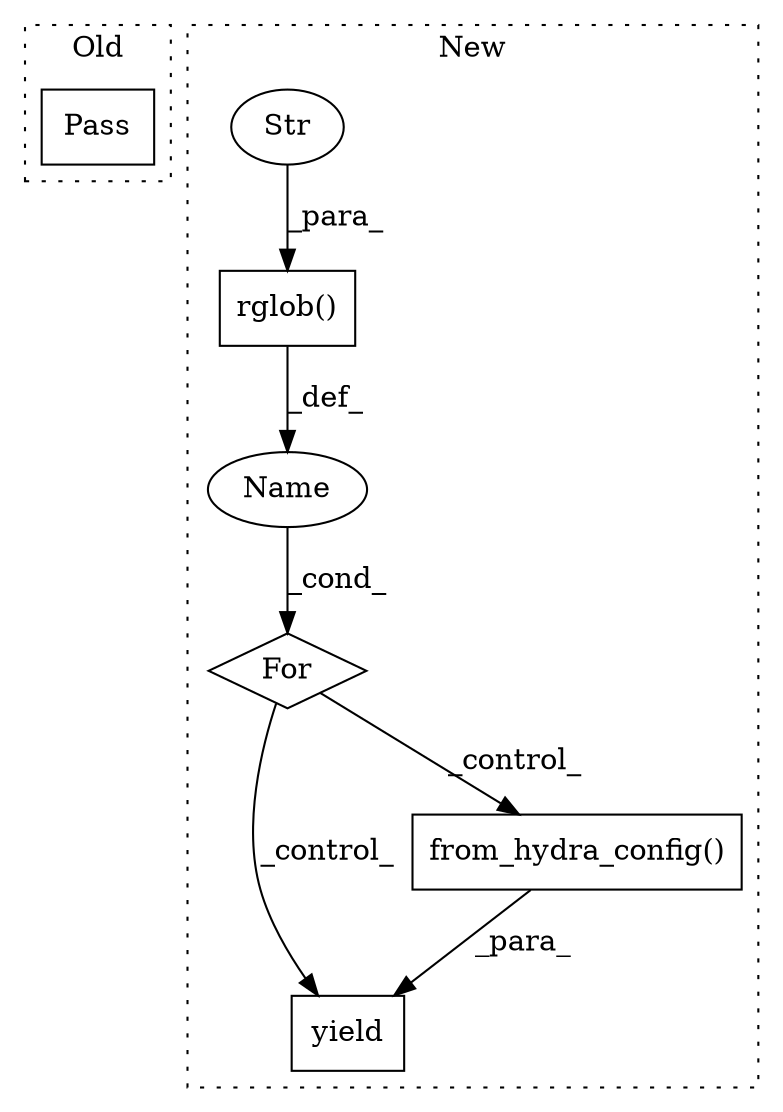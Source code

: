 digraph G {
subgraph cluster0 {
1 [label="Pass" a="62" s="798" l="4" shape="box"];
label = "Old";
style="dotted";
}
subgraph cluster1 {
2 [label="yield" a="105" s="2306" l="6" shape="box"];
3 [label="Name" a="87" s="2235" l="11" shape="ellipse"];
4 [label="For" a="107" s="2231,2292" l="4,14" shape="diamond"];
5 [label="rglob()" a="75" s="2250,2291" l="21,1" shape="box"];
6 [label="Str" a="66" s="2271" l="20" shape="ellipse"];
7 [label="from_hydra_config()" a="75" s="2312" l="69" shape="box"];
label = "New";
style="dotted";
}
3 -> 4 [label="_cond_"];
4 -> 2 [label="_control_"];
4 -> 7 [label="_control_"];
5 -> 3 [label="_def_"];
6 -> 5 [label="_para_"];
7 -> 2 [label="_para_"];
}